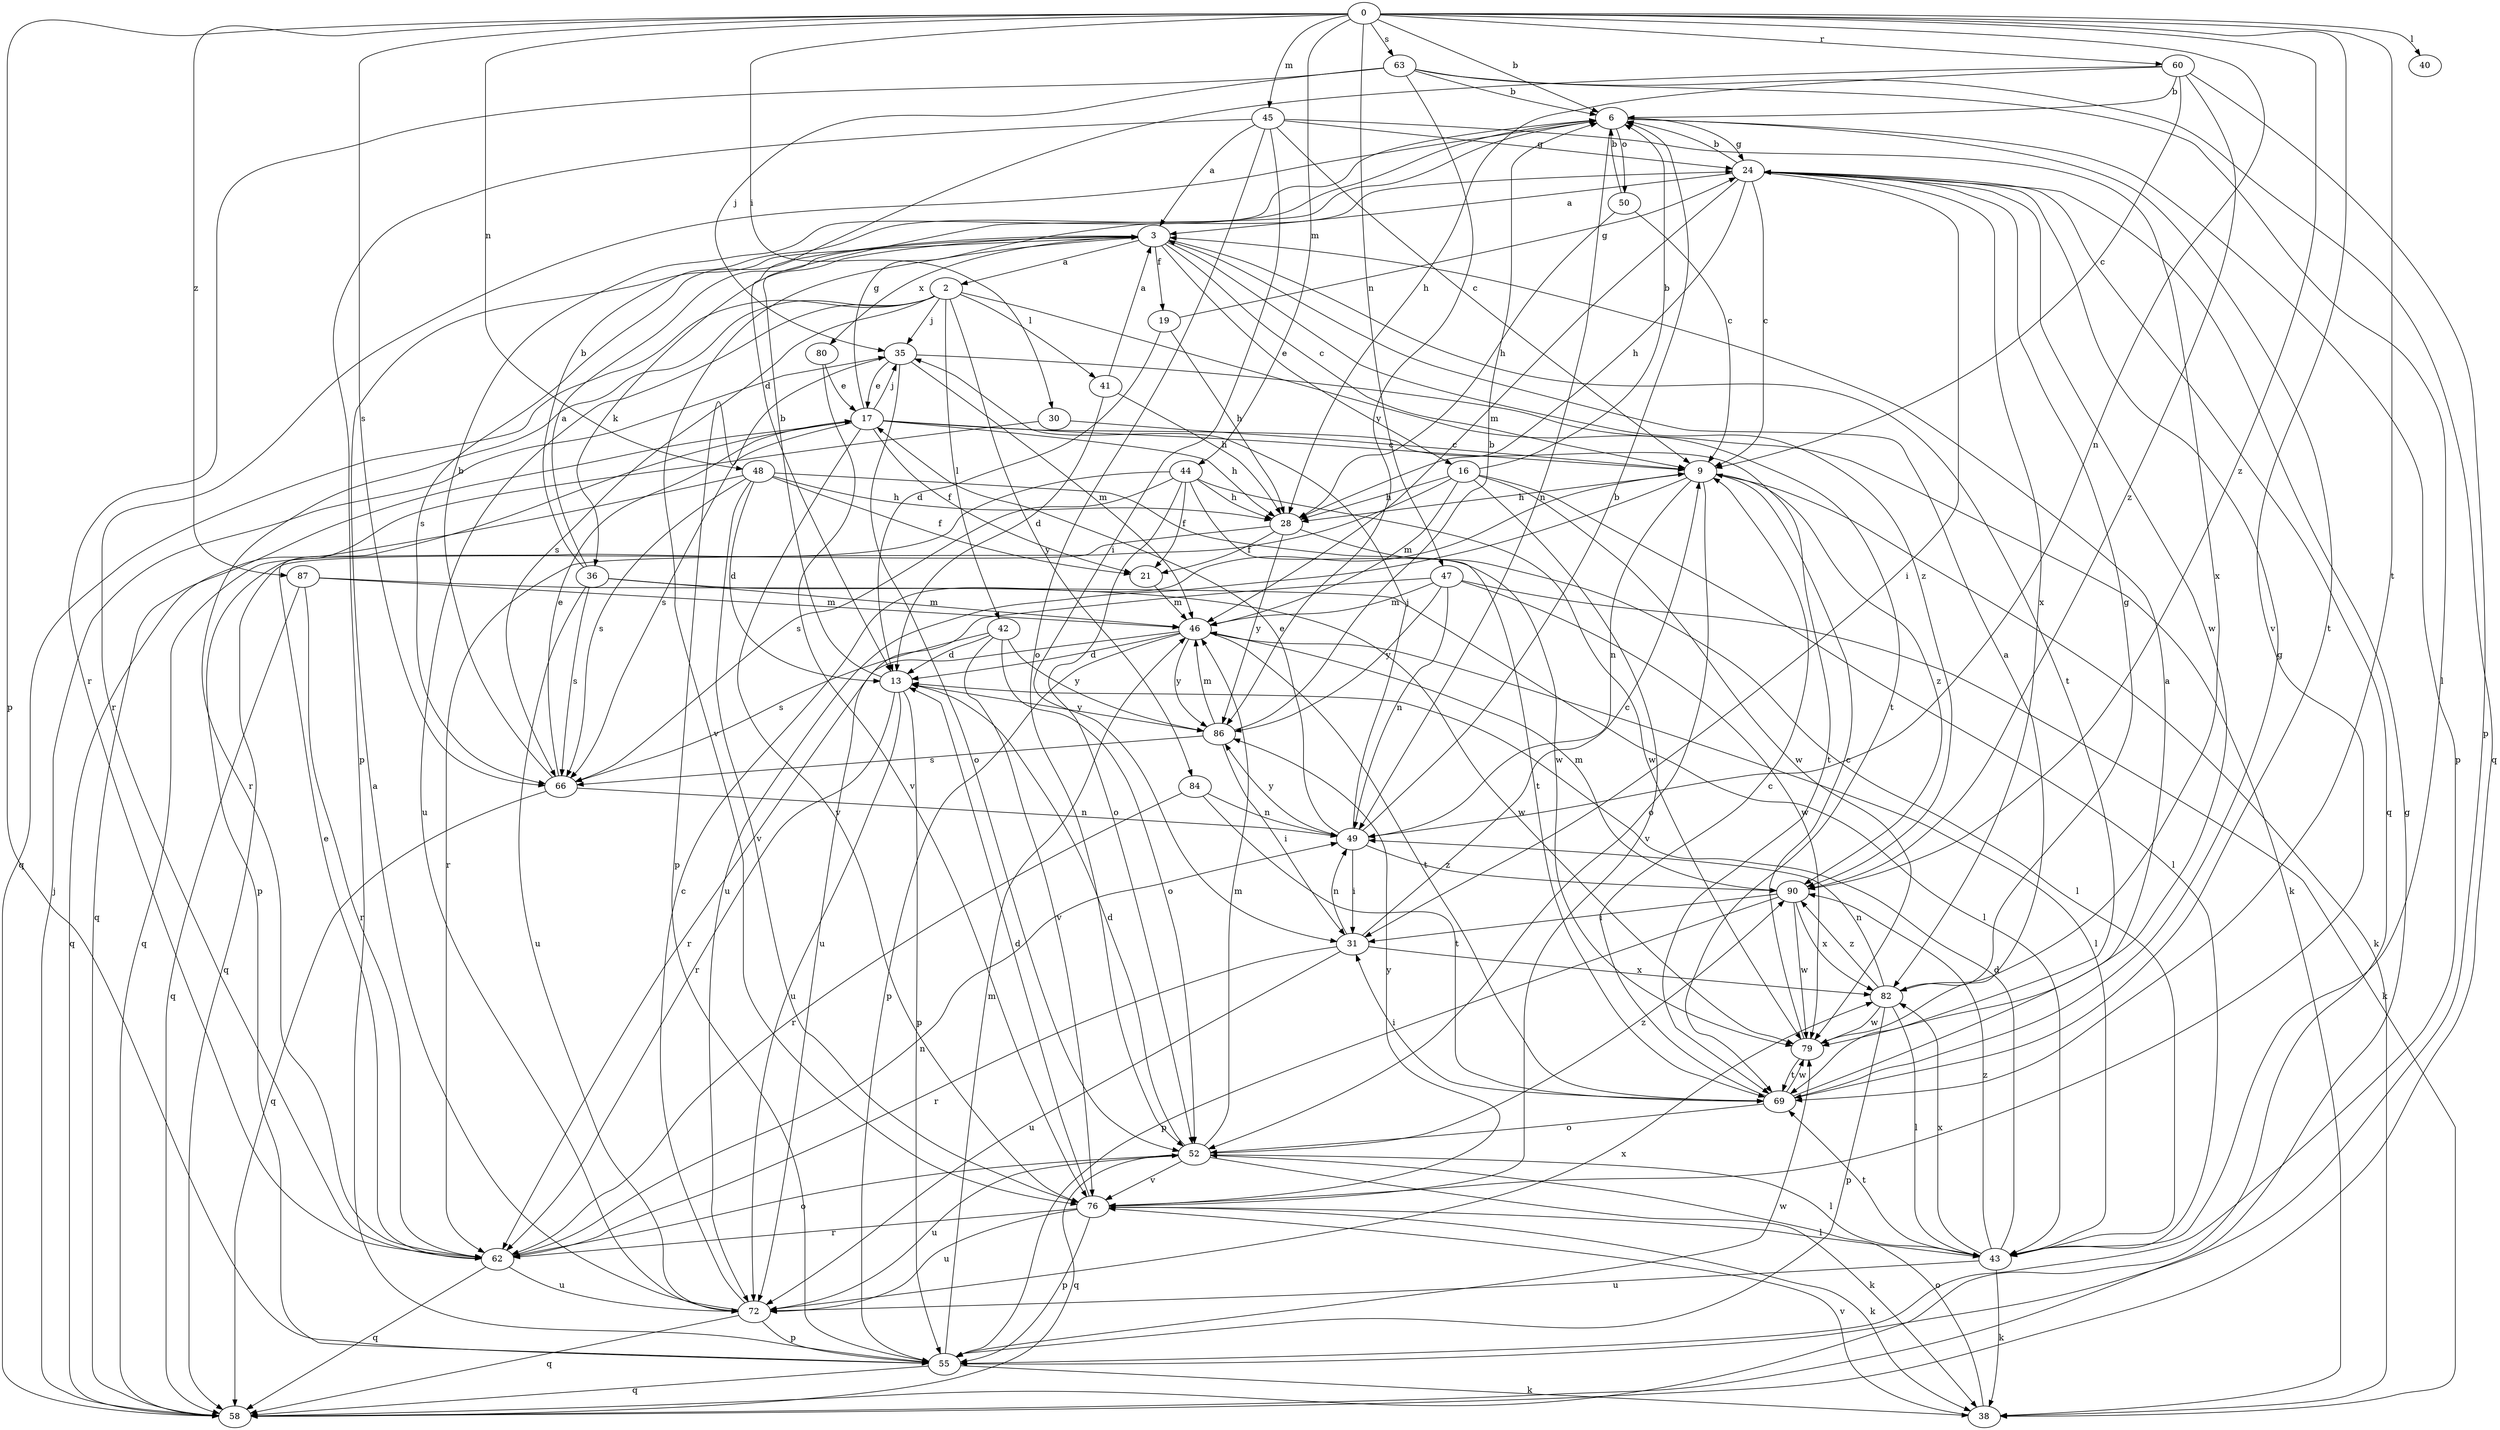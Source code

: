 strict digraph  {
0;
2;
3;
6;
9;
13;
16;
17;
19;
21;
24;
28;
30;
31;
35;
36;
38;
40;
41;
42;
43;
44;
45;
46;
47;
48;
49;
50;
52;
55;
58;
60;
62;
63;
66;
69;
72;
76;
79;
80;
82;
84;
86;
87;
90;
0 -> 6  [label=b];
0 -> 30  [label=i];
0 -> 40  [label=l];
0 -> 44  [label=m];
0 -> 45  [label=m];
0 -> 47  [label=n];
0 -> 48  [label=n];
0 -> 49  [label=n];
0 -> 55  [label=p];
0 -> 60  [label=r];
0 -> 63  [label=s];
0 -> 66  [label=s];
0 -> 69  [label=t];
0 -> 76  [label=v];
0 -> 87  [label=z];
0 -> 90  [label=z];
2 -> 35  [label=j];
2 -> 41  [label=l];
2 -> 42  [label=l];
2 -> 58  [label=q];
2 -> 62  [label=r];
2 -> 66  [label=s];
2 -> 69  [label=t];
2 -> 72  [label=u];
2 -> 84  [label=y];
3 -> 2  [label=a];
3 -> 9  [label=c];
3 -> 16  [label=e];
3 -> 19  [label=f];
3 -> 36  [label=k];
3 -> 66  [label=s];
3 -> 69  [label=t];
3 -> 76  [label=v];
3 -> 80  [label=x];
3 -> 90  [label=z];
6 -> 24  [label=g];
6 -> 49  [label=n];
6 -> 50  [label=o];
6 -> 55  [label=p];
6 -> 62  [label=r];
6 -> 69  [label=t];
9 -> 28  [label=h];
9 -> 38  [label=k];
9 -> 49  [label=n];
9 -> 52  [label=o];
9 -> 72  [label=u];
9 -> 90  [label=z];
13 -> 6  [label=b];
13 -> 55  [label=p];
13 -> 62  [label=r];
13 -> 72  [label=u];
13 -> 86  [label=y];
16 -> 6  [label=b];
16 -> 28  [label=h];
16 -> 43  [label=l];
16 -> 46  [label=m];
16 -> 62  [label=r];
16 -> 76  [label=v];
16 -> 79  [label=w];
17 -> 9  [label=c];
17 -> 21  [label=f];
17 -> 24  [label=g];
17 -> 28  [label=h];
17 -> 35  [label=j];
17 -> 58  [label=q];
17 -> 66  [label=s];
17 -> 69  [label=t];
17 -> 76  [label=v];
19 -> 13  [label=d];
19 -> 24  [label=g];
19 -> 28  [label=h];
21 -> 46  [label=m];
24 -> 3  [label=a];
24 -> 6  [label=b];
24 -> 9  [label=c];
24 -> 28  [label=h];
24 -> 31  [label=i];
24 -> 46  [label=m];
24 -> 58  [label=q];
24 -> 79  [label=w];
24 -> 82  [label=x];
28 -> 21  [label=f];
28 -> 43  [label=l];
28 -> 58  [label=q];
28 -> 86  [label=y];
30 -> 9  [label=c];
30 -> 55  [label=p];
31 -> 9  [label=c];
31 -> 49  [label=n];
31 -> 62  [label=r];
31 -> 72  [label=u];
31 -> 82  [label=x];
35 -> 17  [label=e];
35 -> 38  [label=k];
35 -> 46  [label=m];
35 -> 52  [label=o];
35 -> 55  [label=p];
36 -> 3  [label=a];
36 -> 6  [label=b];
36 -> 46  [label=m];
36 -> 66  [label=s];
36 -> 72  [label=u];
36 -> 79  [label=w];
38 -> 52  [label=o];
38 -> 76  [label=v];
41 -> 3  [label=a];
41 -> 13  [label=d];
41 -> 28  [label=h];
42 -> 13  [label=d];
42 -> 52  [label=o];
42 -> 66  [label=s];
42 -> 76  [label=v];
42 -> 86  [label=y];
43 -> 13  [label=d];
43 -> 38  [label=k];
43 -> 69  [label=t];
43 -> 72  [label=u];
43 -> 82  [label=x];
43 -> 90  [label=z];
44 -> 21  [label=f];
44 -> 28  [label=h];
44 -> 52  [label=o];
44 -> 58  [label=q];
44 -> 66  [label=s];
44 -> 69  [label=t];
44 -> 79  [label=w];
45 -> 3  [label=a];
45 -> 9  [label=c];
45 -> 24  [label=g];
45 -> 31  [label=i];
45 -> 52  [label=o];
45 -> 55  [label=p];
45 -> 82  [label=x];
46 -> 13  [label=d];
46 -> 43  [label=l];
46 -> 55  [label=p];
46 -> 62  [label=r];
46 -> 69  [label=t];
46 -> 86  [label=y];
47 -> 38  [label=k];
47 -> 46  [label=m];
47 -> 49  [label=n];
47 -> 72  [label=u];
47 -> 79  [label=w];
47 -> 86  [label=y];
48 -> 13  [label=d];
48 -> 21  [label=f];
48 -> 28  [label=h];
48 -> 58  [label=q];
48 -> 66  [label=s];
48 -> 76  [label=v];
48 -> 79  [label=w];
49 -> 6  [label=b];
49 -> 17  [label=e];
49 -> 31  [label=i];
49 -> 35  [label=j];
49 -> 86  [label=y];
49 -> 90  [label=z];
50 -> 6  [label=b];
50 -> 9  [label=c];
50 -> 28  [label=h];
52 -> 13  [label=d];
52 -> 38  [label=k];
52 -> 43  [label=l];
52 -> 46  [label=m];
52 -> 58  [label=q];
52 -> 72  [label=u];
52 -> 76  [label=v];
52 -> 90  [label=z];
55 -> 38  [label=k];
55 -> 46  [label=m];
55 -> 58  [label=q];
55 -> 79  [label=w];
58 -> 24  [label=g];
58 -> 35  [label=j];
60 -> 6  [label=b];
60 -> 9  [label=c];
60 -> 13  [label=d];
60 -> 28  [label=h];
60 -> 55  [label=p];
60 -> 90  [label=z];
62 -> 17  [label=e];
62 -> 49  [label=n];
62 -> 52  [label=o];
62 -> 58  [label=q];
62 -> 72  [label=u];
63 -> 6  [label=b];
63 -> 35  [label=j];
63 -> 43  [label=l];
63 -> 58  [label=q];
63 -> 62  [label=r];
63 -> 86  [label=y];
66 -> 6  [label=b];
66 -> 17  [label=e];
66 -> 49  [label=n];
66 -> 58  [label=q];
69 -> 3  [label=a];
69 -> 9  [label=c];
69 -> 24  [label=g];
69 -> 31  [label=i];
69 -> 52  [label=o];
69 -> 79  [label=w];
72 -> 3  [label=a];
72 -> 9  [label=c];
72 -> 55  [label=p];
72 -> 58  [label=q];
72 -> 82  [label=x];
76 -> 13  [label=d];
76 -> 38  [label=k];
76 -> 43  [label=l];
76 -> 55  [label=p];
76 -> 62  [label=r];
76 -> 72  [label=u];
76 -> 86  [label=y];
79 -> 3  [label=a];
79 -> 9  [label=c];
79 -> 69  [label=t];
80 -> 17  [label=e];
80 -> 76  [label=v];
82 -> 24  [label=g];
82 -> 43  [label=l];
82 -> 49  [label=n];
82 -> 55  [label=p];
82 -> 79  [label=w];
82 -> 90  [label=z];
84 -> 49  [label=n];
84 -> 62  [label=r];
84 -> 69  [label=t];
86 -> 6  [label=b];
86 -> 31  [label=i];
86 -> 46  [label=m];
86 -> 66  [label=s];
87 -> 43  [label=l];
87 -> 46  [label=m];
87 -> 58  [label=q];
87 -> 62  [label=r];
90 -> 31  [label=i];
90 -> 46  [label=m];
90 -> 55  [label=p];
90 -> 79  [label=w];
90 -> 82  [label=x];
}
